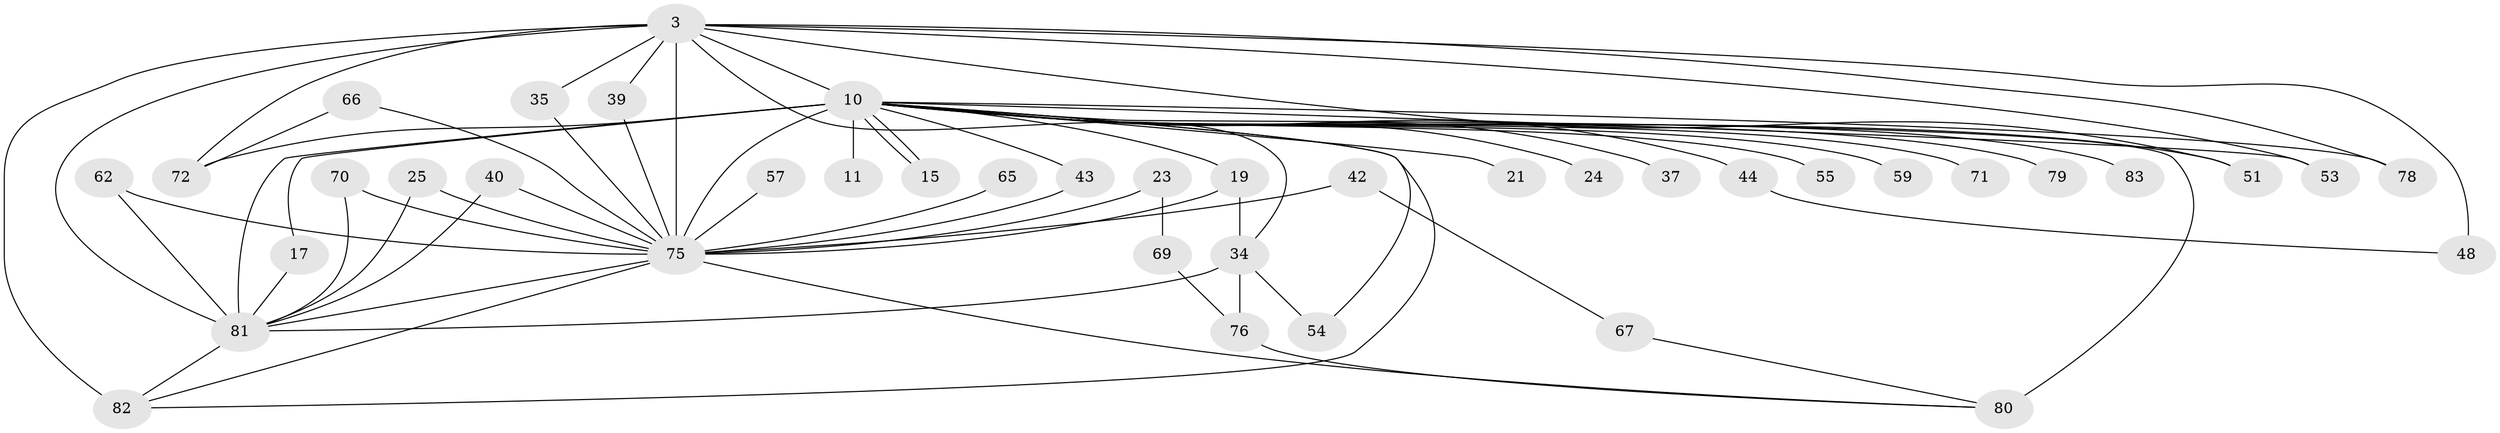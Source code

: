 // original degree distribution, {13: 0.012048192771084338, 22: 0.012048192771084338, 16: 0.012048192771084338, 17: 0.024096385542168676, 23: 0.024096385542168676, 21: 0.012048192771084338, 25: 0.012048192771084338, 15: 0.012048192771084338, 2: 0.5783132530120482, 5: 0.03614457831325301, 4: 0.12048192771084337, 3: 0.13253012048192772, 6: 0.012048192771084338}
// Generated by graph-tools (version 1.1) at 2025/43/03/09/25 04:43:51]
// undirected, 41 vertices, 69 edges
graph export_dot {
graph [start="1"]
  node [color=gray90,style=filled];
  3 [super="+2"];
  10 [super="+4+8"];
  11;
  15;
  17;
  19 [super="+18"];
  21;
  23;
  24;
  25;
  34 [super="+27+32"];
  35;
  37;
  39;
  40;
  42;
  43;
  44;
  48 [super="+33"];
  51;
  53 [super="+49"];
  54;
  55;
  57;
  59;
  62;
  65;
  66;
  67;
  69;
  70;
  71;
  72 [super="+12+60"];
  75 [super="+61+64"];
  76 [super="+30"];
  78;
  79;
  80 [super="+28+77"];
  81 [super="+58+74+9+73"];
  82 [super="+52+50+45"];
  83;
  3 -- 10 [weight=8];
  3 -- 39;
  3 -- 51;
  3 -- 53;
  3 -- 82 [weight=4];
  3 -- 48 [weight=3];
  3 -- 78;
  3 -- 35;
  3 -- 72;
  3 -- 34 [weight=2];
  3 -- 75 [weight=7];
  3 -- 81 [weight=6];
  10 -- 15;
  10 -- 15;
  10 -- 43;
  10 -- 71 [weight=2];
  10 -- 78;
  10 -- 37 [weight=2];
  10 -- 44;
  10 -- 79 [weight=2];
  10 -- 24 [weight=2];
  10 -- 59 [weight=2];
  10 -- 72 [weight=3];
  10 -- 11 [weight=2];
  10 -- 17;
  10 -- 19;
  10 -- 83 [weight=2];
  10 -- 21 [weight=2];
  10 -- 51;
  10 -- 54;
  10 -- 55 [weight=2];
  10 -- 82;
  10 -- 75 [weight=11];
  10 -- 80 [weight=5];
  10 -- 53;
  10 -- 81 [weight=13];
  17 -- 81;
  19 -- 34 [weight=2];
  19 -- 75 [weight=2];
  23 -- 69;
  23 -- 75 [weight=2];
  25 -- 75;
  25 -- 81;
  34 -- 54;
  34 -- 76;
  34 -- 81;
  35 -- 75;
  39 -- 75;
  40 -- 75;
  40 -- 81;
  42 -- 67;
  42 -- 75 [weight=2];
  43 -- 75;
  44 -- 48;
  57 -- 75;
  62 -- 75;
  62 -- 81;
  65 -- 75;
  66 -- 72;
  66 -- 75;
  67 -- 80;
  69 -- 76;
  70 -- 75;
  70 -- 81;
  75 -- 80 [weight=2];
  75 -- 81 [weight=7];
  75 -- 82 [weight=2];
  76 -- 80 [weight=2];
  81 -- 82;
}
